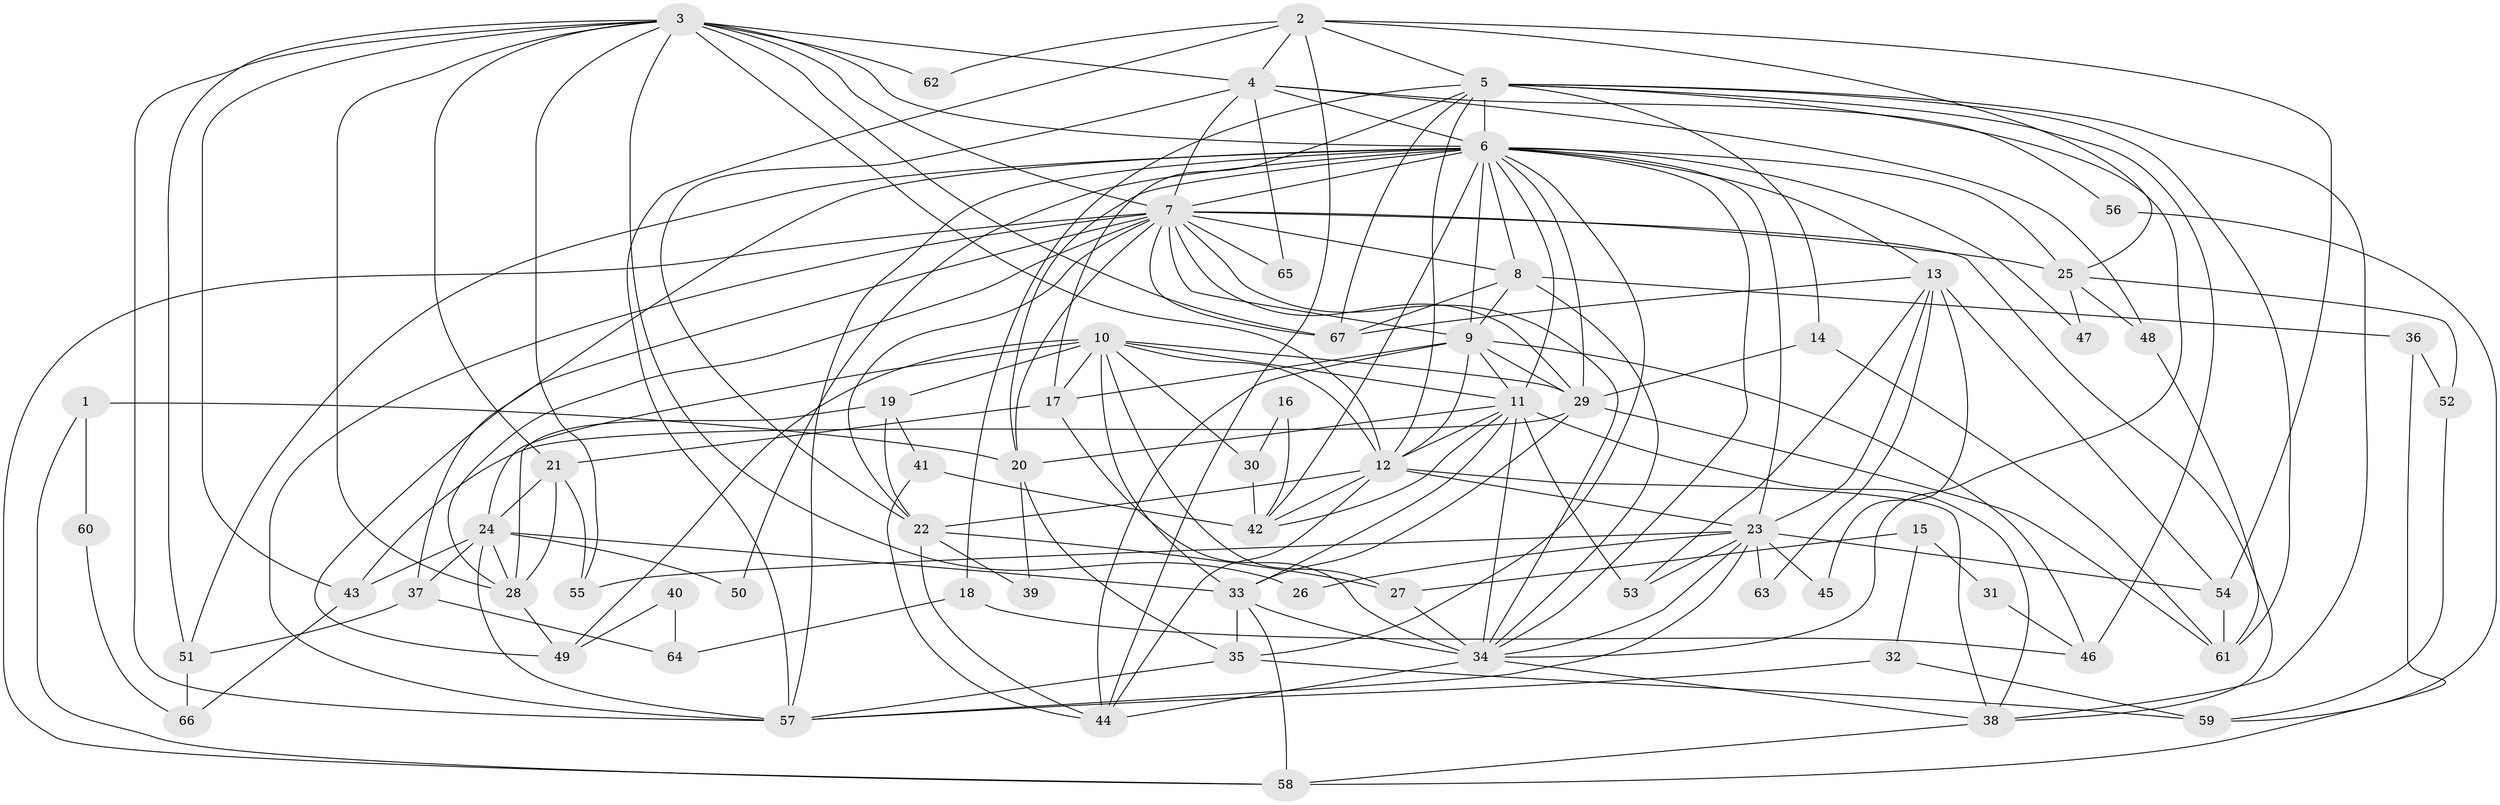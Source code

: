 // original degree distribution, {3: 0.27611940298507465, 6: 0.09701492537313433, 4: 0.2462686567164179, 2: 0.15671641791044777, 5: 0.14925373134328357, 7: 0.05223880597014925, 8: 0.022388059701492536}
// Generated by graph-tools (version 1.1) at 2025/36/03/09/25 02:36:17]
// undirected, 67 vertices, 179 edges
graph export_dot {
graph [start="1"]
  node [color=gray90,style=filled];
  1;
  2;
  3;
  4;
  5;
  6;
  7;
  8;
  9;
  10;
  11;
  12;
  13;
  14;
  15;
  16;
  17;
  18;
  19;
  20;
  21;
  22;
  23;
  24;
  25;
  26;
  27;
  28;
  29;
  30;
  31;
  32;
  33;
  34;
  35;
  36;
  37;
  38;
  39;
  40;
  41;
  42;
  43;
  44;
  45;
  46;
  47;
  48;
  49;
  50;
  51;
  52;
  53;
  54;
  55;
  56;
  57;
  58;
  59;
  60;
  61;
  62;
  63;
  64;
  65;
  66;
  67;
  1 -- 20 [weight=1.0];
  1 -- 58 [weight=1.0];
  1 -- 60 [weight=1.0];
  2 -- 4 [weight=2.0];
  2 -- 5 [weight=1.0];
  2 -- 25 [weight=1.0];
  2 -- 44 [weight=1.0];
  2 -- 54 [weight=2.0];
  2 -- 57 [weight=1.0];
  2 -- 62 [weight=1.0];
  3 -- 4 [weight=2.0];
  3 -- 6 [weight=2.0];
  3 -- 7 [weight=1.0];
  3 -- 12 [weight=1.0];
  3 -- 21 [weight=1.0];
  3 -- 26 [weight=1.0];
  3 -- 28 [weight=1.0];
  3 -- 43 [weight=1.0];
  3 -- 51 [weight=1.0];
  3 -- 55 [weight=1.0];
  3 -- 57 [weight=2.0];
  3 -- 62 [weight=1.0];
  3 -- 67 [weight=1.0];
  4 -- 6 [weight=2.0];
  4 -- 7 [weight=1.0];
  4 -- 22 [weight=1.0];
  4 -- 48 [weight=1.0];
  4 -- 56 [weight=1.0];
  4 -- 65 [weight=1.0];
  5 -- 6 [weight=1.0];
  5 -- 12 [weight=1.0];
  5 -- 14 [weight=1.0];
  5 -- 17 [weight=1.0];
  5 -- 18 [weight=1.0];
  5 -- 34 [weight=1.0];
  5 -- 38 [weight=1.0];
  5 -- 46 [weight=1.0];
  5 -- 61 [weight=1.0];
  5 -- 67 [weight=1.0];
  6 -- 7 [weight=1.0];
  6 -- 8 [weight=1.0];
  6 -- 9 [weight=1.0];
  6 -- 11 [weight=2.0];
  6 -- 13 [weight=1.0];
  6 -- 20 [weight=2.0];
  6 -- 23 [weight=1.0];
  6 -- 25 [weight=1.0];
  6 -- 29 [weight=1.0];
  6 -- 34 [weight=1.0];
  6 -- 35 [weight=1.0];
  6 -- 37 [weight=1.0];
  6 -- 42 [weight=1.0];
  6 -- 47 [weight=1.0];
  6 -- 50 [weight=1.0];
  6 -- 51 [weight=1.0];
  6 -- 57 [weight=1.0];
  7 -- 8 [weight=1.0];
  7 -- 9 [weight=1.0];
  7 -- 20 [weight=1.0];
  7 -- 22 [weight=1.0];
  7 -- 25 [weight=1.0];
  7 -- 28 [weight=1.0];
  7 -- 29 [weight=2.0];
  7 -- 34 [weight=1.0];
  7 -- 38 [weight=1.0];
  7 -- 49 [weight=1.0];
  7 -- 57 [weight=1.0];
  7 -- 58 [weight=1.0];
  7 -- 65 [weight=1.0];
  7 -- 67 [weight=1.0];
  8 -- 9 [weight=1.0];
  8 -- 34 [weight=1.0];
  8 -- 36 [weight=1.0];
  8 -- 67 [weight=1.0];
  9 -- 11 [weight=1.0];
  9 -- 12 [weight=2.0];
  9 -- 17 [weight=1.0];
  9 -- 29 [weight=1.0];
  9 -- 44 [weight=1.0];
  9 -- 46 [weight=1.0];
  10 -- 11 [weight=1.0];
  10 -- 12 [weight=1.0];
  10 -- 17 [weight=2.0];
  10 -- 19 [weight=1.0];
  10 -- 24 [weight=1.0];
  10 -- 27 [weight=1.0];
  10 -- 29 [weight=1.0];
  10 -- 30 [weight=1.0];
  10 -- 33 [weight=1.0];
  10 -- 49 [weight=1.0];
  11 -- 12 [weight=1.0];
  11 -- 20 [weight=1.0];
  11 -- 33 [weight=1.0];
  11 -- 34 [weight=2.0];
  11 -- 38 [weight=1.0];
  11 -- 42 [weight=1.0];
  11 -- 53 [weight=1.0];
  12 -- 22 [weight=1.0];
  12 -- 23 [weight=2.0];
  12 -- 38 [weight=1.0];
  12 -- 42 [weight=1.0];
  12 -- 44 [weight=1.0];
  13 -- 23 [weight=1.0];
  13 -- 45 [weight=1.0];
  13 -- 53 [weight=1.0];
  13 -- 54 [weight=1.0];
  13 -- 63 [weight=1.0];
  13 -- 67 [weight=1.0];
  14 -- 29 [weight=1.0];
  14 -- 61 [weight=1.0];
  15 -- 27 [weight=1.0];
  15 -- 31 [weight=1.0];
  15 -- 32 [weight=1.0];
  16 -- 30 [weight=1.0];
  16 -- 42 [weight=1.0];
  17 -- 21 [weight=1.0];
  17 -- 34 [weight=2.0];
  18 -- 46 [weight=1.0];
  18 -- 64 [weight=1.0];
  19 -- 22 [weight=1.0];
  19 -- 28 [weight=1.0];
  19 -- 41 [weight=1.0];
  20 -- 35 [weight=1.0];
  20 -- 39 [weight=1.0];
  21 -- 24 [weight=1.0];
  21 -- 28 [weight=1.0];
  21 -- 55 [weight=1.0];
  22 -- 27 [weight=1.0];
  22 -- 39 [weight=2.0];
  22 -- 44 [weight=1.0];
  23 -- 26 [weight=1.0];
  23 -- 34 [weight=1.0];
  23 -- 45 [weight=1.0];
  23 -- 53 [weight=1.0];
  23 -- 54 [weight=1.0];
  23 -- 55 [weight=1.0];
  23 -- 57 [weight=1.0];
  23 -- 63 [weight=1.0];
  24 -- 28 [weight=1.0];
  24 -- 33 [weight=1.0];
  24 -- 37 [weight=1.0];
  24 -- 43 [weight=1.0];
  24 -- 50 [weight=1.0];
  24 -- 57 [weight=1.0];
  25 -- 47 [weight=1.0];
  25 -- 48 [weight=1.0];
  25 -- 52 [weight=1.0];
  27 -- 34 [weight=1.0];
  28 -- 49 [weight=1.0];
  29 -- 33 [weight=1.0];
  29 -- 43 [weight=1.0];
  29 -- 61 [weight=1.0];
  30 -- 42 [weight=1.0];
  31 -- 46 [weight=1.0];
  32 -- 57 [weight=1.0];
  32 -- 59 [weight=1.0];
  33 -- 34 [weight=1.0];
  33 -- 35 [weight=1.0];
  33 -- 58 [weight=1.0];
  34 -- 38 [weight=1.0];
  34 -- 44 [weight=1.0];
  35 -- 57 [weight=1.0];
  35 -- 59 [weight=1.0];
  36 -- 52 [weight=1.0];
  36 -- 58 [weight=1.0];
  37 -- 51 [weight=1.0];
  37 -- 64 [weight=1.0];
  38 -- 58 [weight=1.0];
  40 -- 49 [weight=1.0];
  40 -- 64 [weight=1.0];
  41 -- 42 [weight=1.0];
  41 -- 44 [weight=1.0];
  43 -- 66 [weight=1.0];
  48 -- 61 [weight=1.0];
  51 -- 66 [weight=1.0];
  52 -- 59 [weight=1.0];
  54 -- 61 [weight=1.0];
  56 -- 59 [weight=1.0];
  60 -- 66 [weight=1.0];
}
